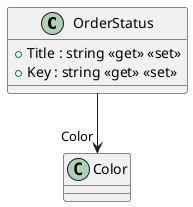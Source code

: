 @startuml
class OrderStatus {
    + Title : string <<get>> <<set>>
    + Key : string <<get>> <<set>>
}
OrderStatus --> "Color" Color
@enduml

